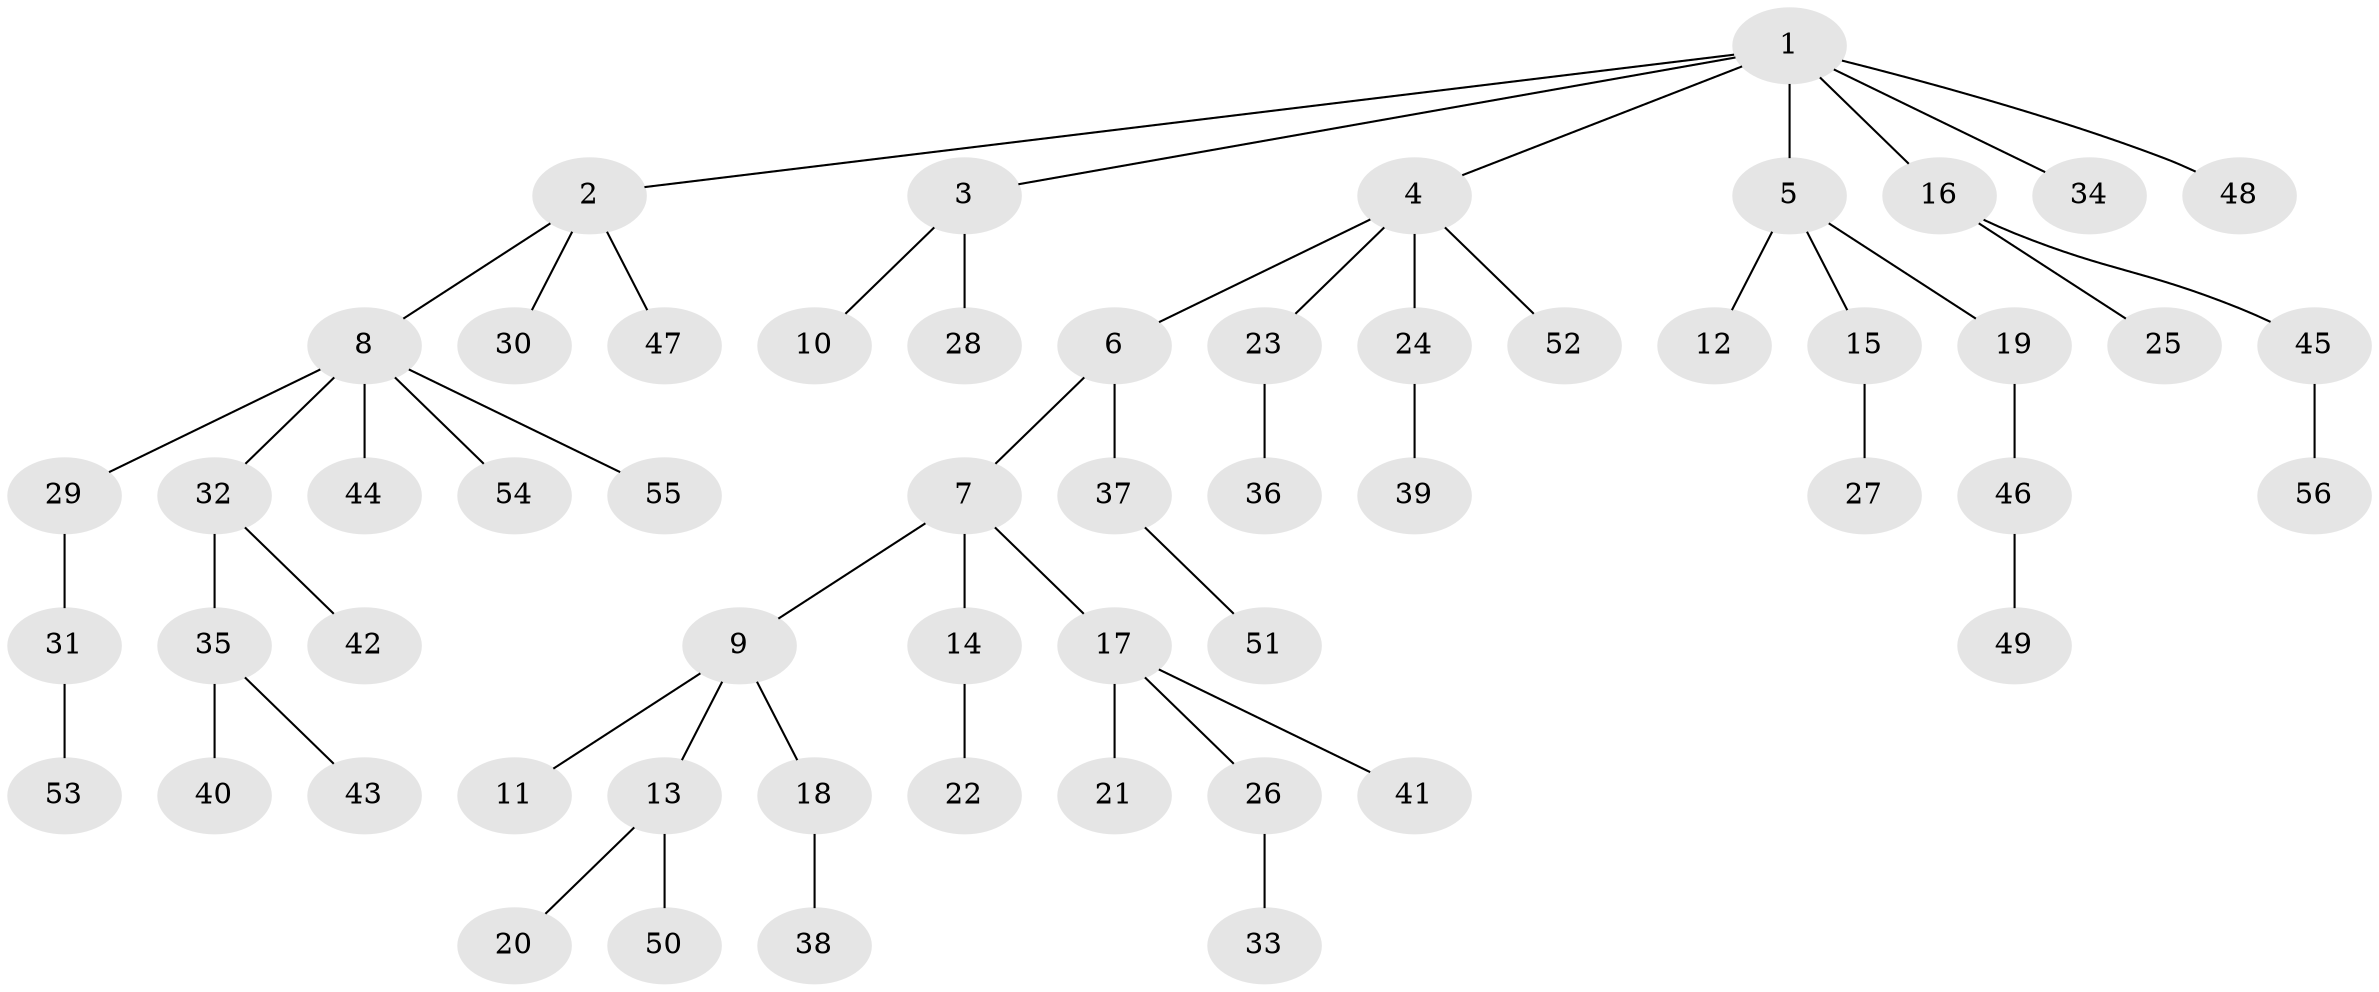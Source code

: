 // Generated by graph-tools (version 1.1) at 2025/50/03/09/25 03:50:25]
// undirected, 56 vertices, 55 edges
graph export_dot {
graph [start="1"]
  node [color=gray90,style=filled];
  1;
  2;
  3;
  4;
  5;
  6;
  7;
  8;
  9;
  10;
  11;
  12;
  13;
  14;
  15;
  16;
  17;
  18;
  19;
  20;
  21;
  22;
  23;
  24;
  25;
  26;
  27;
  28;
  29;
  30;
  31;
  32;
  33;
  34;
  35;
  36;
  37;
  38;
  39;
  40;
  41;
  42;
  43;
  44;
  45;
  46;
  47;
  48;
  49;
  50;
  51;
  52;
  53;
  54;
  55;
  56;
  1 -- 2;
  1 -- 3;
  1 -- 4;
  1 -- 5;
  1 -- 16;
  1 -- 34;
  1 -- 48;
  2 -- 8;
  2 -- 30;
  2 -- 47;
  3 -- 10;
  3 -- 28;
  4 -- 6;
  4 -- 23;
  4 -- 24;
  4 -- 52;
  5 -- 12;
  5 -- 15;
  5 -- 19;
  6 -- 7;
  6 -- 37;
  7 -- 9;
  7 -- 14;
  7 -- 17;
  8 -- 29;
  8 -- 32;
  8 -- 44;
  8 -- 54;
  8 -- 55;
  9 -- 11;
  9 -- 13;
  9 -- 18;
  13 -- 20;
  13 -- 50;
  14 -- 22;
  15 -- 27;
  16 -- 25;
  16 -- 45;
  17 -- 21;
  17 -- 26;
  17 -- 41;
  18 -- 38;
  19 -- 46;
  23 -- 36;
  24 -- 39;
  26 -- 33;
  29 -- 31;
  31 -- 53;
  32 -- 35;
  32 -- 42;
  35 -- 40;
  35 -- 43;
  37 -- 51;
  45 -- 56;
  46 -- 49;
}
